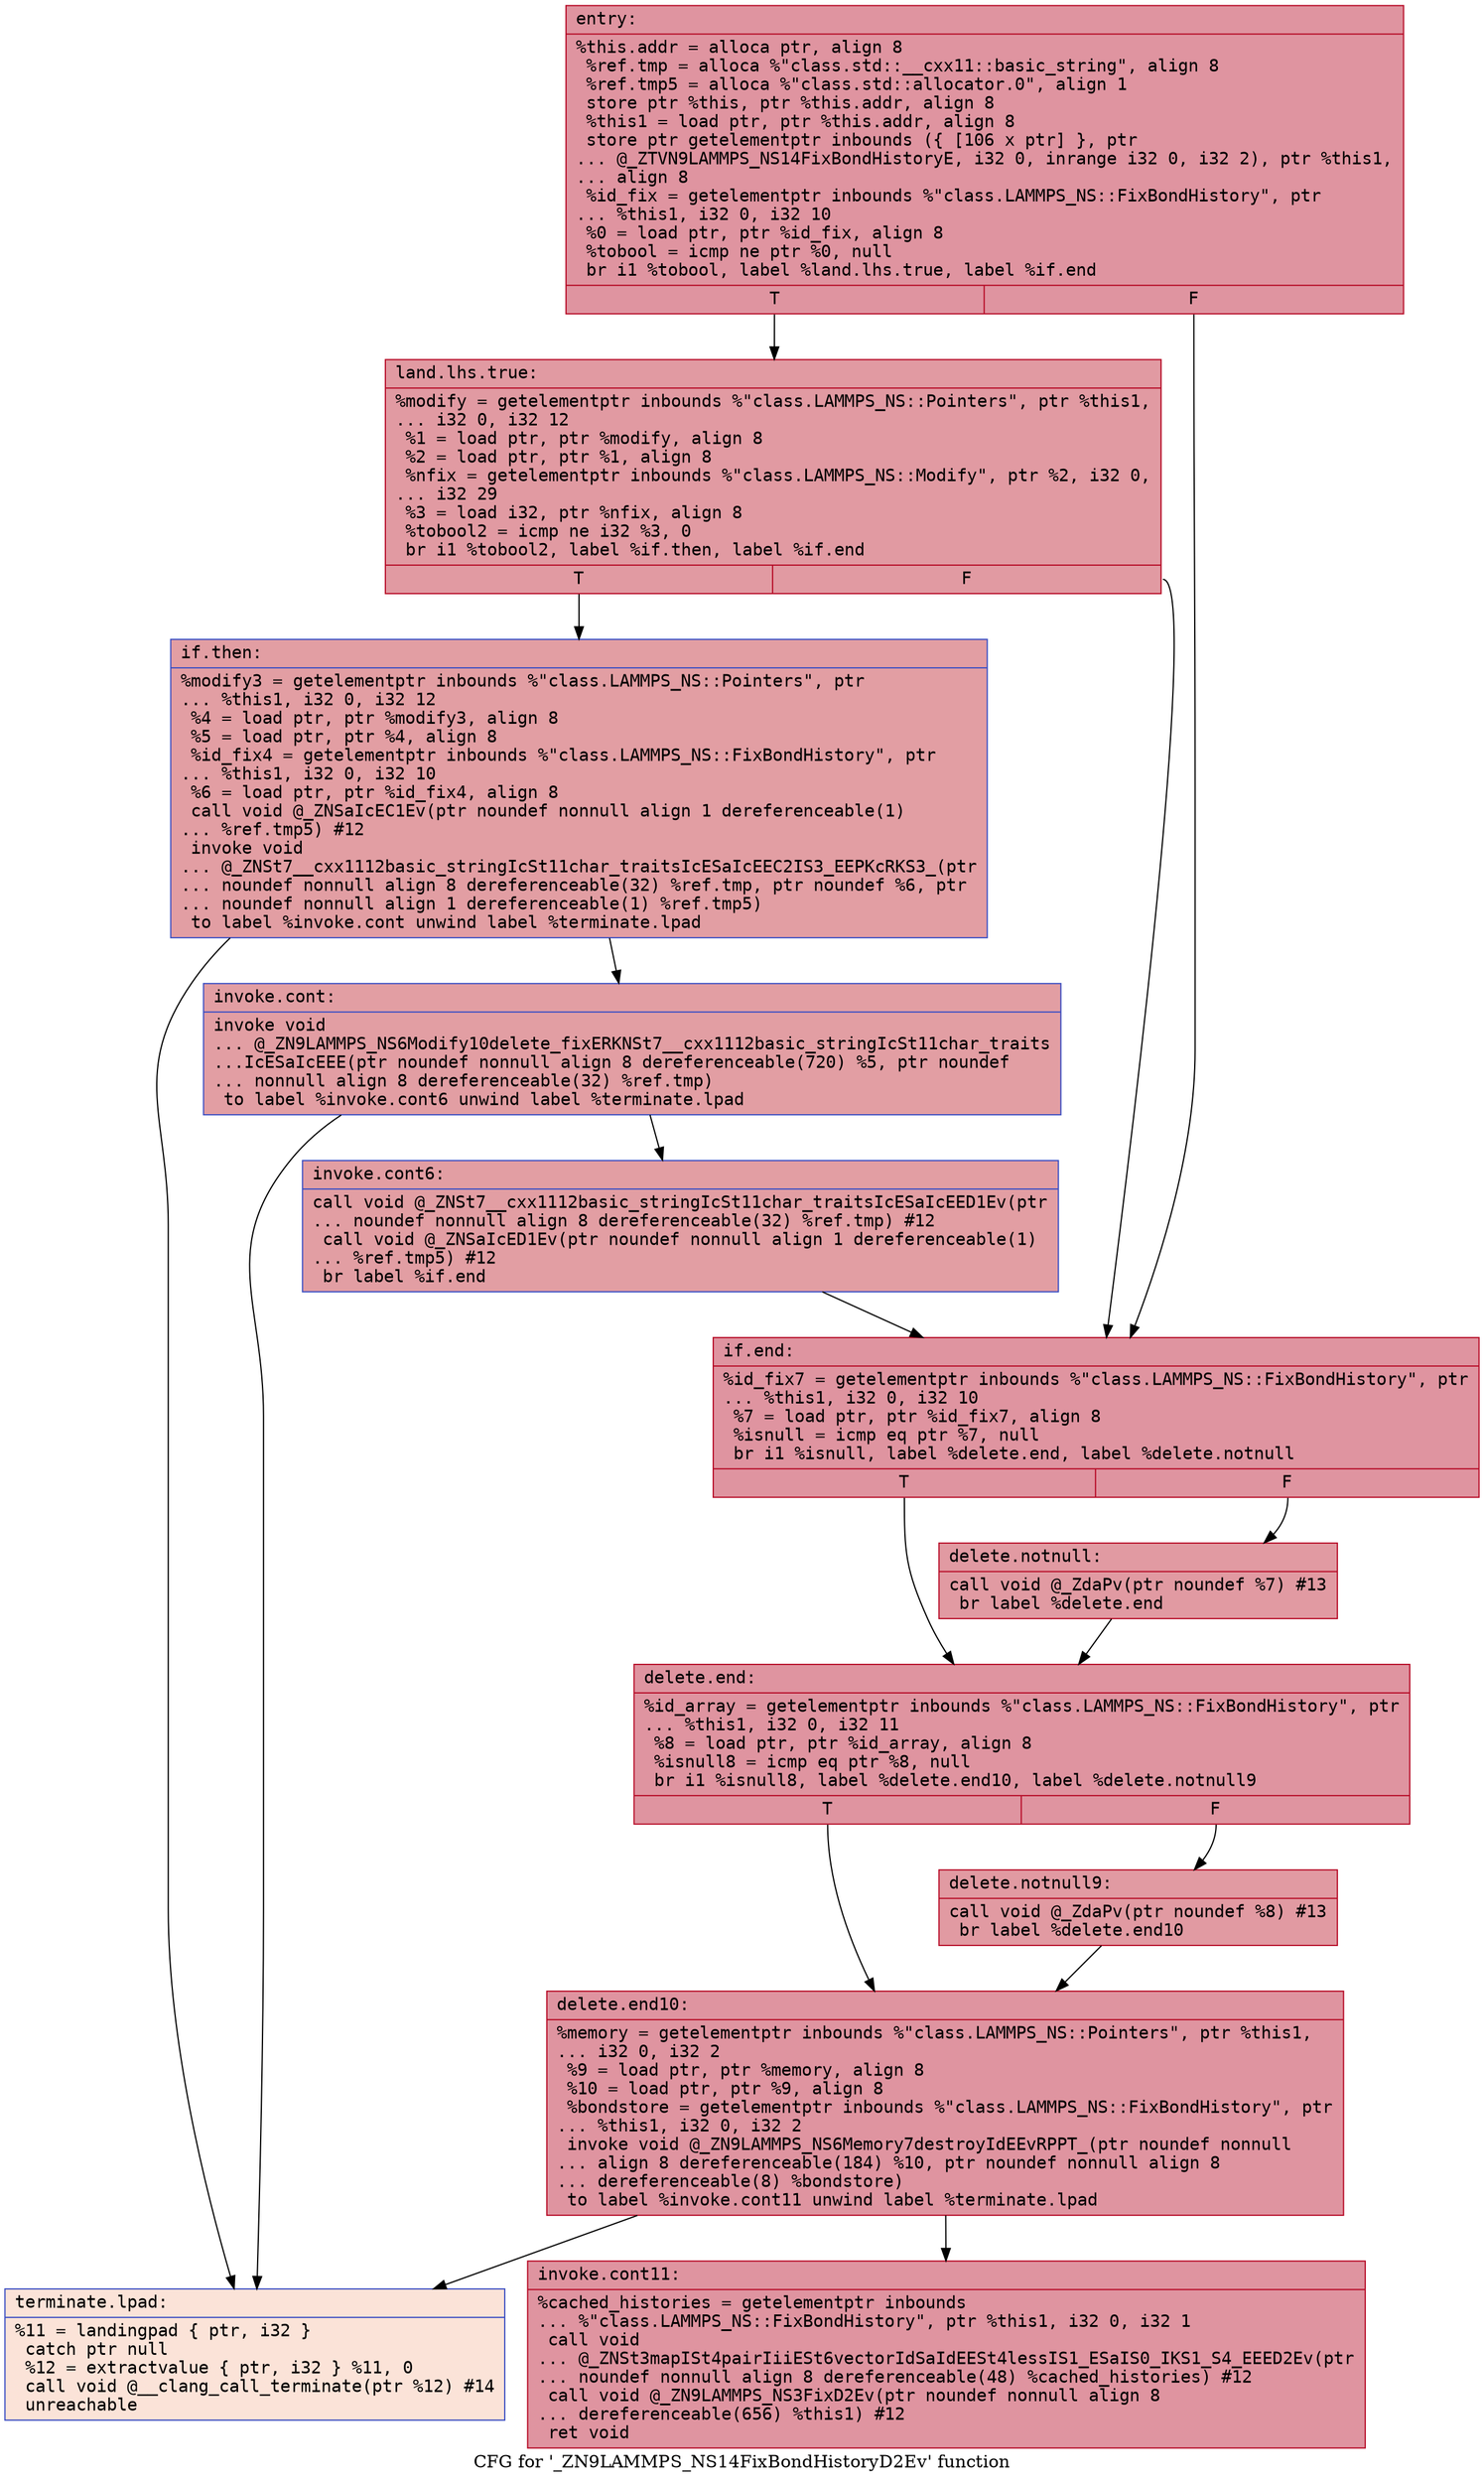 digraph "CFG for '_ZN9LAMMPS_NS14FixBondHistoryD2Ev' function" {
	label="CFG for '_ZN9LAMMPS_NS14FixBondHistoryD2Ev' function";

	Node0x55e722c9f560 [shape=record,color="#b70d28ff", style=filled, fillcolor="#b70d2870" fontname="Courier",label="{entry:\l|  %this.addr = alloca ptr, align 8\l  %ref.tmp = alloca %\"class.std::__cxx11::basic_string\", align 8\l  %ref.tmp5 = alloca %\"class.std::allocator.0\", align 1\l  store ptr %this, ptr %this.addr, align 8\l  %this1 = load ptr, ptr %this.addr, align 8\l  store ptr getelementptr inbounds (\{ [106 x ptr] \}, ptr\l... @_ZTVN9LAMMPS_NS14FixBondHistoryE, i32 0, inrange i32 0, i32 2), ptr %this1,\l... align 8\l  %id_fix = getelementptr inbounds %\"class.LAMMPS_NS::FixBondHistory\", ptr\l... %this1, i32 0, i32 10\l  %0 = load ptr, ptr %id_fix, align 8\l  %tobool = icmp ne ptr %0, null\l  br i1 %tobool, label %land.lhs.true, label %if.end\l|{<s0>T|<s1>F}}"];
	Node0x55e722c9f560:s0 -> Node0x55e722c9fa80[tooltip="entry -> land.lhs.true\nProbability 62.50%" ];
	Node0x55e722c9f560:s1 -> Node0x55e722c9fad0[tooltip="entry -> if.end\nProbability 37.50%" ];
	Node0x55e722c9fa80 [shape=record,color="#b70d28ff", style=filled, fillcolor="#bb1b2c70" fontname="Courier",label="{land.lhs.true:\l|  %modify = getelementptr inbounds %\"class.LAMMPS_NS::Pointers\", ptr %this1,\l... i32 0, i32 12\l  %1 = load ptr, ptr %modify, align 8\l  %2 = load ptr, ptr %1, align 8\l  %nfix = getelementptr inbounds %\"class.LAMMPS_NS::Modify\", ptr %2, i32 0,\l... i32 29\l  %3 = load i32, ptr %nfix, align 8\l  %tobool2 = icmp ne i32 %3, 0\l  br i1 %tobool2, label %if.then, label %if.end\l|{<s0>T|<s1>F}}"];
	Node0x55e722c9fa80:s0 -> Node0x55e722ca01b0[tooltip="land.lhs.true -> if.then\nProbability 62.50%" ];
	Node0x55e722c9fa80:s1 -> Node0x55e722c9fad0[tooltip="land.lhs.true -> if.end\nProbability 37.50%" ];
	Node0x55e722ca01b0 [shape=record,color="#3d50c3ff", style=filled, fillcolor="#be242e70" fontname="Courier",label="{if.then:\l|  %modify3 = getelementptr inbounds %\"class.LAMMPS_NS::Pointers\", ptr\l... %this1, i32 0, i32 12\l  %4 = load ptr, ptr %modify3, align 8\l  %5 = load ptr, ptr %4, align 8\l  %id_fix4 = getelementptr inbounds %\"class.LAMMPS_NS::FixBondHistory\", ptr\l... %this1, i32 0, i32 10\l  %6 = load ptr, ptr %id_fix4, align 8\l  call void @_ZNSaIcEC1Ev(ptr noundef nonnull align 1 dereferenceable(1)\l... %ref.tmp5) #12\l  invoke void\l... @_ZNSt7__cxx1112basic_stringIcSt11char_traitsIcESaIcEEC2IS3_EEPKcRKS3_(ptr\l... noundef nonnull align 8 dereferenceable(32) %ref.tmp, ptr noundef %6, ptr\l... noundef nonnull align 1 dereferenceable(1) %ref.tmp5)\l          to label %invoke.cont unwind label %terminate.lpad\l}"];
	Node0x55e722ca01b0 -> Node0x55e722ca0790[tooltip="if.then -> invoke.cont\nProbability 100.00%" ];
	Node0x55e722ca01b0 -> Node0x55e722ca0810[tooltip="if.then -> terminate.lpad\nProbability 0.00%" ];
	Node0x55e722ca0790 [shape=record,color="#3d50c3ff", style=filled, fillcolor="#be242e70" fontname="Courier",label="{invoke.cont:\l|  invoke void\l... @_ZN9LAMMPS_NS6Modify10delete_fixERKNSt7__cxx1112basic_stringIcSt11char_traits\l...IcESaIcEEE(ptr noundef nonnull align 8 dereferenceable(720) %5, ptr noundef\l... nonnull align 8 dereferenceable(32) %ref.tmp)\l          to label %invoke.cont6 unwind label %terminate.lpad\l}"];
	Node0x55e722ca0790 -> Node0x55e722ca0740[tooltip="invoke.cont -> invoke.cont6\nProbability 100.00%" ];
	Node0x55e722ca0790 -> Node0x55e722ca0810[tooltip="invoke.cont -> terminate.lpad\nProbability 0.00%" ];
	Node0x55e722ca0740 [shape=record,color="#3d50c3ff", style=filled, fillcolor="#be242e70" fontname="Courier",label="{invoke.cont6:\l|  call void @_ZNSt7__cxx1112basic_stringIcSt11char_traitsIcESaIcEED1Ev(ptr\l... noundef nonnull align 8 dereferenceable(32) %ref.tmp) #12\l  call void @_ZNSaIcED1Ev(ptr noundef nonnull align 1 dereferenceable(1)\l... %ref.tmp5) #12\l  br label %if.end\l}"];
	Node0x55e722ca0740 -> Node0x55e722c9fad0[tooltip="invoke.cont6 -> if.end\nProbability 100.00%" ];
	Node0x55e722c9fad0 [shape=record,color="#b70d28ff", style=filled, fillcolor="#b70d2870" fontname="Courier",label="{if.end:\l|  %id_fix7 = getelementptr inbounds %\"class.LAMMPS_NS::FixBondHistory\", ptr\l... %this1, i32 0, i32 10\l  %7 = load ptr, ptr %id_fix7, align 8\l  %isnull = icmp eq ptr %7, null\l  br i1 %isnull, label %delete.end, label %delete.notnull\l|{<s0>T|<s1>F}}"];
	Node0x55e722c9fad0:s0 -> Node0x55e722c979e0[tooltip="if.end -> delete.end\nProbability 37.50%" ];
	Node0x55e722c9fad0:s1 -> Node0x55e722c97a60[tooltip="if.end -> delete.notnull\nProbability 62.50%" ];
	Node0x55e722c97a60 [shape=record,color="#b70d28ff", style=filled, fillcolor="#bb1b2c70" fontname="Courier",label="{delete.notnull:\l|  call void @_ZdaPv(ptr noundef %7) #13\l  br label %delete.end\l}"];
	Node0x55e722c97a60 -> Node0x55e722c979e0[tooltip="delete.notnull -> delete.end\nProbability 100.00%" ];
	Node0x55e722c979e0 [shape=record,color="#b70d28ff", style=filled, fillcolor="#b70d2870" fontname="Courier",label="{delete.end:\l|  %id_array = getelementptr inbounds %\"class.LAMMPS_NS::FixBondHistory\", ptr\l... %this1, i32 0, i32 11\l  %8 = load ptr, ptr %id_array, align 8\l  %isnull8 = icmp eq ptr %8, null\l  br i1 %isnull8, label %delete.end10, label %delete.notnull9\l|{<s0>T|<s1>F}}"];
	Node0x55e722c979e0:s0 -> Node0x55e722ca0010[tooltip="delete.end -> delete.end10\nProbability 37.50%" ];
	Node0x55e722c979e0:s1 -> Node0x55e722ca0090[tooltip="delete.end -> delete.notnull9\nProbability 62.50%" ];
	Node0x55e722ca0090 [shape=record,color="#b70d28ff", style=filled, fillcolor="#bb1b2c70" fontname="Courier",label="{delete.notnull9:\l|  call void @_ZdaPv(ptr noundef %8) #13\l  br label %delete.end10\l}"];
	Node0x55e722ca0090 -> Node0x55e722ca0010[tooltip="delete.notnull9 -> delete.end10\nProbability 100.00%" ];
	Node0x55e722ca0010 [shape=record,color="#b70d28ff", style=filled, fillcolor="#b70d2870" fontname="Courier",label="{delete.end10:\l|  %memory = getelementptr inbounds %\"class.LAMMPS_NS::Pointers\", ptr %this1,\l... i32 0, i32 2\l  %9 = load ptr, ptr %memory, align 8\l  %10 = load ptr, ptr %9, align 8\l  %bondstore = getelementptr inbounds %\"class.LAMMPS_NS::FixBondHistory\", ptr\l... %this1, i32 0, i32 2\l  invoke void @_ZN9LAMMPS_NS6Memory7destroyIdEEvRPPT_(ptr noundef nonnull\l... align 8 dereferenceable(184) %10, ptr noundef nonnull align 8\l... dereferenceable(8) %bondstore)\l          to label %invoke.cont11 unwind label %terminate.lpad\l}"];
	Node0x55e722ca0010 -> Node0x55e722c98760[tooltip="delete.end10 -> invoke.cont11\nProbability 100.00%" ];
	Node0x55e722ca0010 -> Node0x55e722ca0810[tooltip="delete.end10 -> terminate.lpad\nProbability 0.00%" ];
	Node0x55e722c98760 [shape=record,color="#b70d28ff", style=filled, fillcolor="#b70d2870" fontname="Courier",label="{invoke.cont11:\l|  %cached_histories = getelementptr inbounds\l... %\"class.LAMMPS_NS::FixBondHistory\", ptr %this1, i32 0, i32 1\l  call void\l... @_ZNSt3mapISt4pairIiiESt6vectorIdSaIdEESt4lessIS1_ESaIS0_IKS1_S4_EEED2Ev(ptr\l... noundef nonnull align 8 dereferenceable(48) %cached_histories) #12\l  call void @_ZN9LAMMPS_NS3FixD2Ev(ptr noundef nonnull align 8\l... dereferenceable(656) %this1) #12\l  ret void\l}"];
	Node0x55e722ca0810 [shape=record,color="#3d50c3ff", style=filled, fillcolor="#f6bfa670" fontname="Courier",label="{terminate.lpad:\l|  %11 = landingpad \{ ptr, i32 \}\l          catch ptr null\l  %12 = extractvalue \{ ptr, i32 \} %11, 0\l  call void @__clang_call_terminate(ptr %12) #14\l  unreachable\l}"];
}
